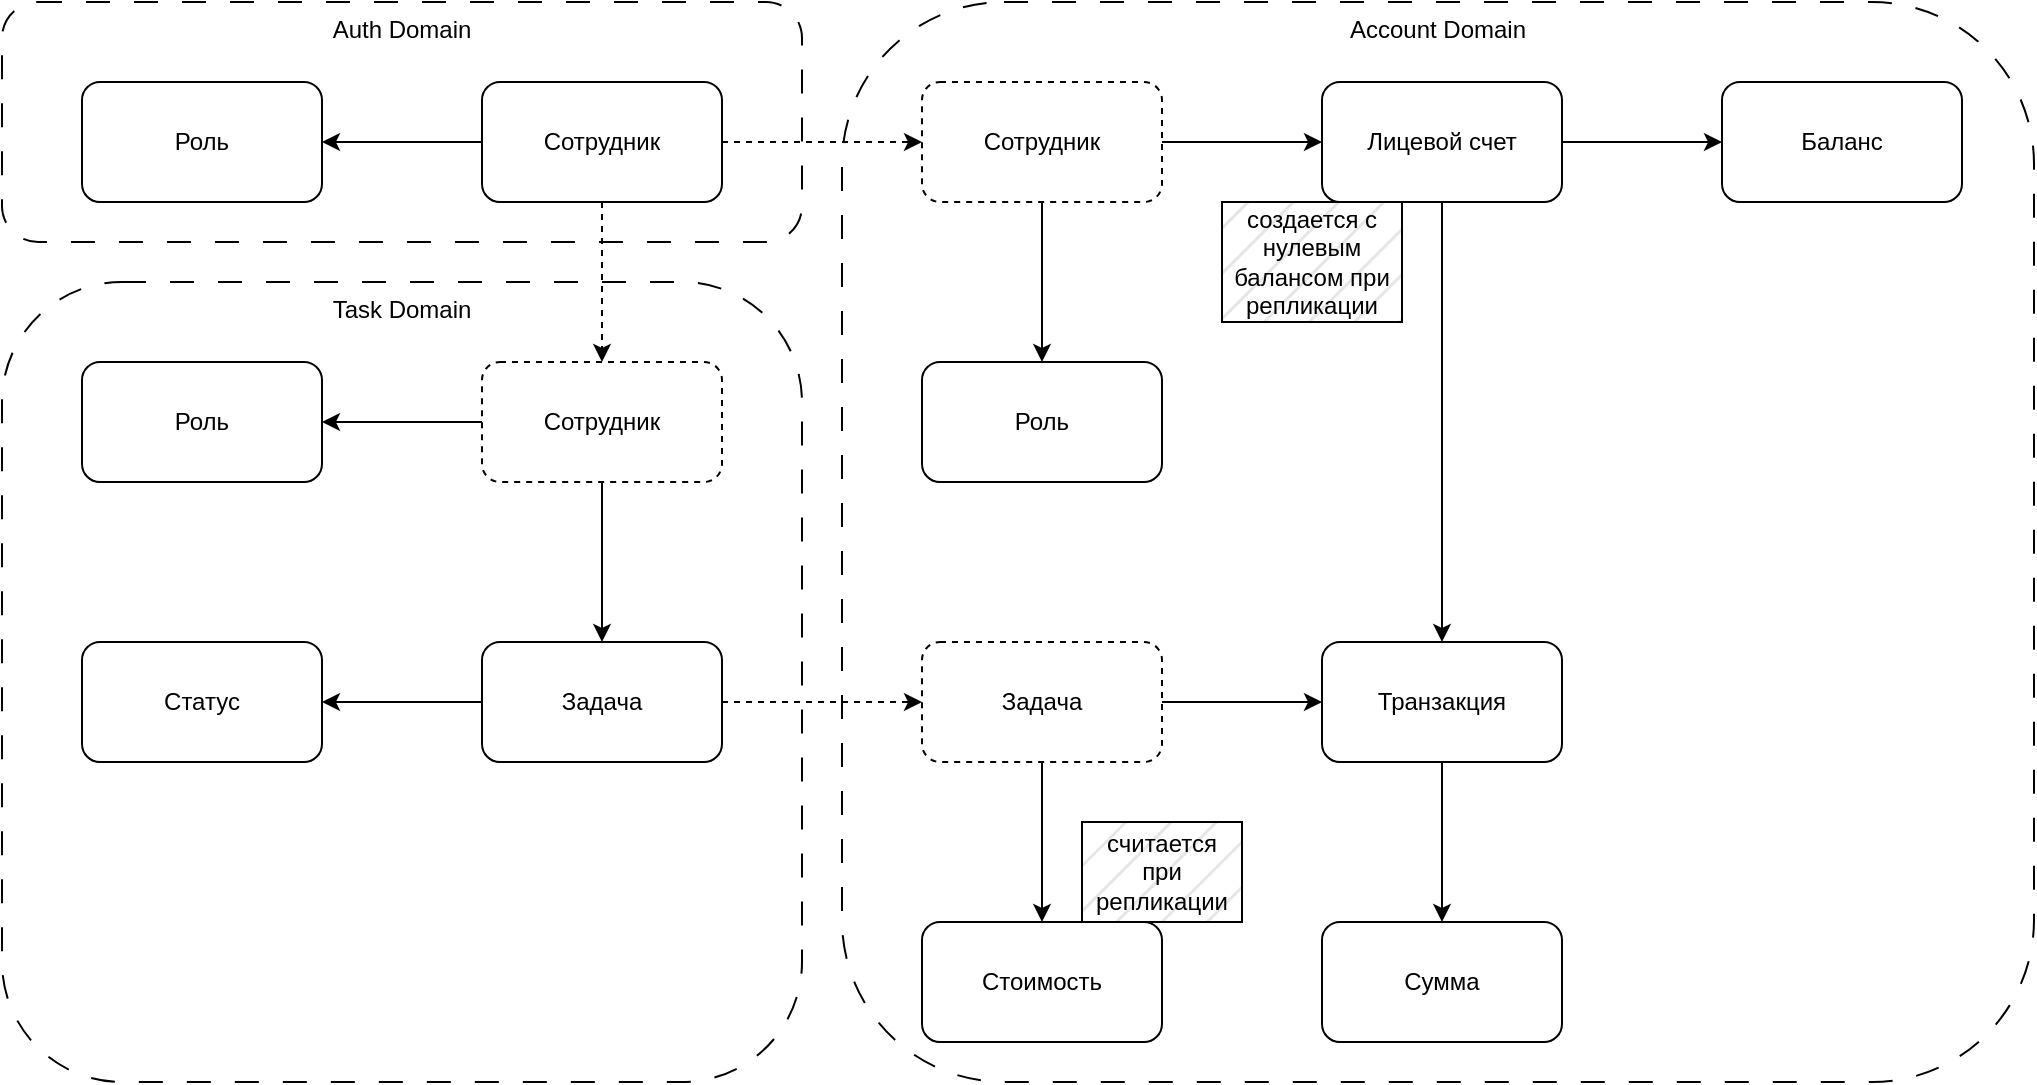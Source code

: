<mxfile version="24.0.4" type="device">
  <diagram name="Page-1" id="TrVGcGaDL3QyNtiAeDpV">
    <mxGraphModel dx="1242" dy="793" grid="1" gridSize="10" guides="1" tooltips="1" connect="1" arrows="1" fold="1" page="1" pageScale="1" pageWidth="827" pageHeight="1169" math="0" shadow="0">
      <root>
        <mxCell id="0" />
        <mxCell id="1" parent="0" />
        <mxCell id="TbX-WALGLKv1bCYIb4RI-55" value="Auth Domain" style="rounded=1;whiteSpace=wrap;html=1;fillColor=none;dashed=1;verticalAlign=top;dashPattern=12 12;" parent="1" vertex="1">
          <mxGeometry x="10" y="10" width="400" height="120" as="geometry" />
        </mxCell>
        <mxCell id="TbX-WALGLKv1bCYIb4RI-57" value="Task Domain" style="rounded=1;whiteSpace=wrap;html=1;fillColor=none;dashed=1;verticalAlign=top;dashPattern=12 12;" parent="1" vertex="1">
          <mxGeometry x="10" y="150" width="400" height="400" as="geometry" />
        </mxCell>
        <mxCell id="TbX-WALGLKv1bCYIb4RI-56" value="Account Domain" style="rounded=1;whiteSpace=wrap;html=1;fillColor=none;dashed=1;verticalAlign=top;dashPattern=12 12;" parent="1" vertex="1">
          <mxGeometry x="430" y="10" width="596" height="540" as="geometry" />
        </mxCell>
        <mxCell id="TbX-WALGLKv1bCYIb4RI-41" style="edgeStyle=orthogonalEdgeStyle;rounded=0;orthogonalLoop=1;jettySize=auto;html=1;exitX=0;exitY=0.5;exitDx=0;exitDy=0;entryX=1;entryY=0.5;entryDx=0;entryDy=0;" parent="1" source="TbX-WALGLKv1bCYIb4RI-39" target="TbX-WALGLKv1bCYIb4RI-40" edge="1">
          <mxGeometry relative="1" as="geometry" />
        </mxCell>
        <mxCell id="TbX-WALGLKv1bCYIb4RI-59" style="edgeStyle=orthogonalEdgeStyle;rounded=0;orthogonalLoop=1;jettySize=auto;html=1;exitX=1;exitY=0.5;exitDx=0;exitDy=0;entryX=0;entryY=0.5;entryDx=0;entryDy=0;dashed=1;" parent="1" source="TbX-WALGLKv1bCYIb4RI-39" target="TbX-WALGLKv1bCYIb4RI-44" edge="1">
          <mxGeometry relative="1" as="geometry" />
        </mxCell>
        <mxCell id="TbX-WALGLKv1bCYIb4RI-60" style="edgeStyle=orthogonalEdgeStyle;rounded=0;orthogonalLoop=1;jettySize=auto;html=1;exitX=0.5;exitY=1;exitDx=0;exitDy=0;entryX=0.5;entryY=0;entryDx=0;entryDy=0;dashed=1;" parent="1" source="TbX-WALGLKv1bCYIb4RI-39" target="TbX-WALGLKv1bCYIb4RI-53" edge="1">
          <mxGeometry relative="1" as="geometry" />
        </mxCell>
        <mxCell id="TbX-WALGLKv1bCYIb4RI-39" value="Сотрудник" style="rounded=1;whiteSpace=wrap;html=1;" parent="1" vertex="1">
          <mxGeometry x="250" y="50" width="120" height="60" as="geometry" />
        </mxCell>
        <mxCell id="TbX-WALGLKv1bCYIb4RI-40" value="Роль" style="whiteSpace=wrap;html=1;rounded=1;" parent="1" vertex="1">
          <mxGeometry x="50" y="50" width="120" height="60" as="geometry" />
        </mxCell>
        <mxCell id="2oBH9ydRGOSROuu9o3cL-6" value="" style="edgeStyle=orthogonalEdgeStyle;rounded=0;orthogonalLoop=1;jettySize=auto;html=1;" edge="1" parent="1" source="TbX-WALGLKv1bCYIb4RI-42" target="2oBH9ydRGOSROuu9o3cL-5">
          <mxGeometry relative="1" as="geometry" />
        </mxCell>
        <mxCell id="2oBH9ydRGOSROuu9o3cL-17" value="" style="edgeStyle=orthogonalEdgeStyle;rounded=0;orthogonalLoop=1;jettySize=auto;html=1;" edge="1" parent="1" source="TbX-WALGLKv1bCYIb4RI-42" target="2oBH9ydRGOSROuu9o3cL-16">
          <mxGeometry relative="1" as="geometry" />
        </mxCell>
        <mxCell id="TbX-WALGLKv1bCYIb4RI-42" value="Лицевой счет" style="whiteSpace=wrap;html=1;rounded=1;" parent="1" vertex="1">
          <mxGeometry x="670" y="50" width="120" height="60" as="geometry" />
        </mxCell>
        <mxCell id="TbX-WALGLKv1bCYIb4RI-43" value="" style="edgeStyle=orthogonalEdgeStyle;rounded=0;orthogonalLoop=1;jettySize=auto;html=1;" parent="1" source="TbX-WALGLKv1bCYIb4RI-44" target="TbX-WALGLKv1bCYIb4RI-42" edge="1">
          <mxGeometry relative="1" as="geometry" />
        </mxCell>
        <mxCell id="2oBH9ydRGOSROuu9o3cL-15" value="" style="edgeStyle=orthogonalEdgeStyle;rounded=0;orthogonalLoop=1;jettySize=auto;html=1;" edge="1" parent="1" source="TbX-WALGLKv1bCYIb4RI-44" target="2oBH9ydRGOSROuu9o3cL-14">
          <mxGeometry relative="1" as="geometry" />
        </mxCell>
        <mxCell id="TbX-WALGLKv1bCYIb4RI-44" value="Сотрудник" style="rounded=1;whiteSpace=wrap;html=1;dashed=1;" parent="1" vertex="1">
          <mxGeometry x="470" y="50" width="120" height="60" as="geometry" />
        </mxCell>
        <mxCell id="TbX-WALGLKv1bCYIb4RI-49" value="" style="edgeStyle=orthogonalEdgeStyle;rounded=0;orthogonalLoop=1;jettySize=auto;html=1;" parent="1" source="TbX-WALGLKv1bCYIb4RI-50" target="TbX-WALGLKv1bCYIb4RI-54" edge="1">
          <mxGeometry relative="1" as="geometry" />
        </mxCell>
        <mxCell id="2oBH9ydRGOSROuu9o3cL-4" style="edgeStyle=orthogonalEdgeStyle;rounded=0;orthogonalLoop=1;jettySize=auto;html=1;dashed=1;" edge="1" parent="1" source="TbX-WALGLKv1bCYIb4RI-50" target="2oBH9ydRGOSROuu9o3cL-2">
          <mxGeometry relative="1" as="geometry" />
        </mxCell>
        <mxCell id="TbX-WALGLKv1bCYIb4RI-50" value="Задача" style="rounded=1;whiteSpace=wrap;html=1;" parent="1" vertex="1">
          <mxGeometry x="250" y="330" width="120" height="60" as="geometry" />
        </mxCell>
        <mxCell id="TbX-WALGLKv1bCYIb4RI-52" style="edgeStyle=orthogonalEdgeStyle;rounded=0;orthogonalLoop=1;jettySize=auto;html=1;exitX=0.5;exitY=1;exitDx=0;exitDy=0;" parent="1" source="TbX-WALGLKv1bCYIb4RI-53" target="TbX-WALGLKv1bCYIb4RI-50" edge="1">
          <mxGeometry relative="1" as="geometry" />
        </mxCell>
        <mxCell id="2oBH9ydRGOSROuu9o3cL-13" value="" style="edgeStyle=orthogonalEdgeStyle;rounded=0;orthogonalLoop=1;jettySize=auto;html=1;" edge="1" parent="1" source="TbX-WALGLKv1bCYIb4RI-53" target="2oBH9ydRGOSROuu9o3cL-12">
          <mxGeometry relative="1" as="geometry" />
        </mxCell>
        <mxCell id="TbX-WALGLKv1bCYIb4RI-53" value="Сотрудник" style="rounded=1;whiteSpace=wrap;html=1;dashed=1;" parent="1" vertex="1">
          <mxGeometry x="250" y="190" width="120" height="60" as="geometry" />
        </mxCell>
        <mxCell id="TbX-WALGLKv1bCYIb4RI-54" value="Статус" style="whiteSpace=wrap;html=1;rounded=1;" parent="1" vertex="1">
          <mxGeometry x="50" y="330" width="120" height="60" as="geometry" />
        </mxCell>
        <mxCell id="2oBH9ydRGOSROuu9o3cL-1" value="" style="edgeStyle=orthogonalEdgeStyle;rounded=0;orthogonalLoop=1;jettySize=auto;html=1;" edge="1" parent="1" source="2oBH9ydRGOSROuu9o3cL-2" target="2oBH9ydRGOSROuu9o3cL-3">
          <mxGeometry relative="1" as="geometry" />
        </mxCell>
        <mxCell id="2oBH9ydRGOSROuu9o3cL-8" style="edgeStyle=orthogonalEdgeStyle;rounded=0;orthogonalLoop=1;jettySize=auto;html=1;" edge="1" parent="1" source="2oBH9ydRGOSROuu9o3cL-2" target="2oBH9ydRGOSROuu9o3cL-5">
          <mxGeometry relative="1" as="geometry" />
        </mxCell>
        <mxCell id="2oBH9ydRGOSROuu9o3cL-2" value="Задача" style="rounded=1;whiteSpace=wrap;html=1;dashed=1;" vertex="1" parent="1">
          <mxGeometry x="470" y="330" width="120" height="60" as="geometry" />
        </mxCell>
        <mxCell id="2oBH9ydRGOSROuu9o3cL-3" value="Стоимость" style="whiteSpace=wrap;html=1;rounded=1;" vertex="1" parent="1">
          <mxGeometry x="470" y="470" width="120" height="60" as="geometry" />
        </mxCell>
        <mxCell id="2oBH9ydRGOSROuu9o3cL-10" value="" style="edgeStyle=orthogonalEdgeStyle;rounded=0;orthogonalLoop=1;jettySize=auto;html=1;" edge="1" parent="1" source="2oBH9ydRGOSROuu9o3cL-5" target="2oBH9ydRGOSROuu9o3cL-9">
          <mxGeometry relative="1" as="geometry" />
        </mxCell>
        <mxCell id="2oBH9ydRGOSROuu9o3cL-5" value="Транзакция" style="whiteSpace=wrap;html=1;rounded=1;" vertex="1" parent="1">
          <mxGeometry x="670" y="330" width="120" height="60" as="geometry" />
        </mxCell>
        <mxCell id="2oBH9ydRGOSROuu9o3cL-9" value="Сумма" style="rounded=1;whiteSpace=wrap;html=1;" vertex="1" parent="1">
          <mxGeometry x="670" y="470" width="120" height="60" as="geometry" />
        </mxCell>
        <mxCell id="2oBH9ydRGOSROuu9o3cL-12" value="Роль" style="whiteSpace=wrap;html=1;rounded=1;" vertex="1" parent="1">
          <mxGeometry x="50" y="190" width="120" height="60" as="geometry" />
        </mxCell>
        <mxCell id="2oBH9ydRGOSROuu9o3cL-14" value="Роль" style="whiteSpace=wrap;html=1;rounded=1;" vertex="1" parent="1">
          <mxGeometry x="470" y="190" width="120" height="60" as="geometry" />
        </mxCell>
        <mxCell id="2oBH9ydRGOSROuu9o3cL-16" value="Баланс" style="whiteSpace=wrap;html=1;rounded=1;" vertex="1" parent="1">
          <mxGeometry x="870" y="50" width="120" height="60" as="geometry" />
        </mxCell>
        <mxCell id="2oBH9ydRGOSROuu9o3cL-18" value="создается с нулевым балансом при репликации" style="rounded=0;whiteSpace=wrap;html=1;fillStyle=hatch;fillColor=#E6E6E6;" vertex="1" parent="1">
          <mxGeometry x="620" y="110" width="90" height="60" as="geometry" />
        </mxCell>
        <mxCell id="2oBH9ydRGOSROuu9o3cL-19" value="считается при репликации" style="rounded=0;whiteSpace=wrap;html=1;fillStyle=hatch;fillColor=#E6E6E6;shadow=0;textShadow=0;glass=0;" vertex="1" parent="1">
          <mxGeometry x="550" y="420" width="80" height="50" as="geometry" />
        </mxCell>
      </root>
    </mxGraphModel>
  </diagram>
</mxfile>
